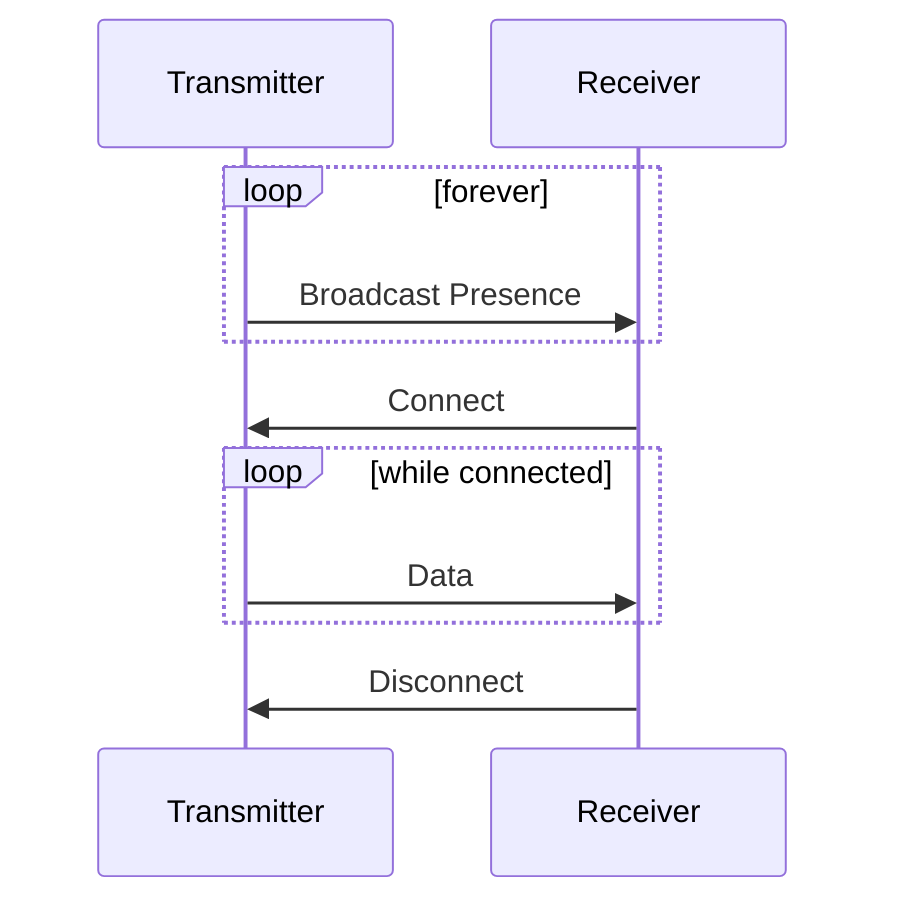 sequenceDiagram
  loop forever
    Transmitter->>Receiver: Broadcast Presence
  end

  Receiver->>Transmitter: Connect

  loop while connected
    Transmitter->>Receiver: Data
  end

  Receiver->>Transmitter: Disconnect